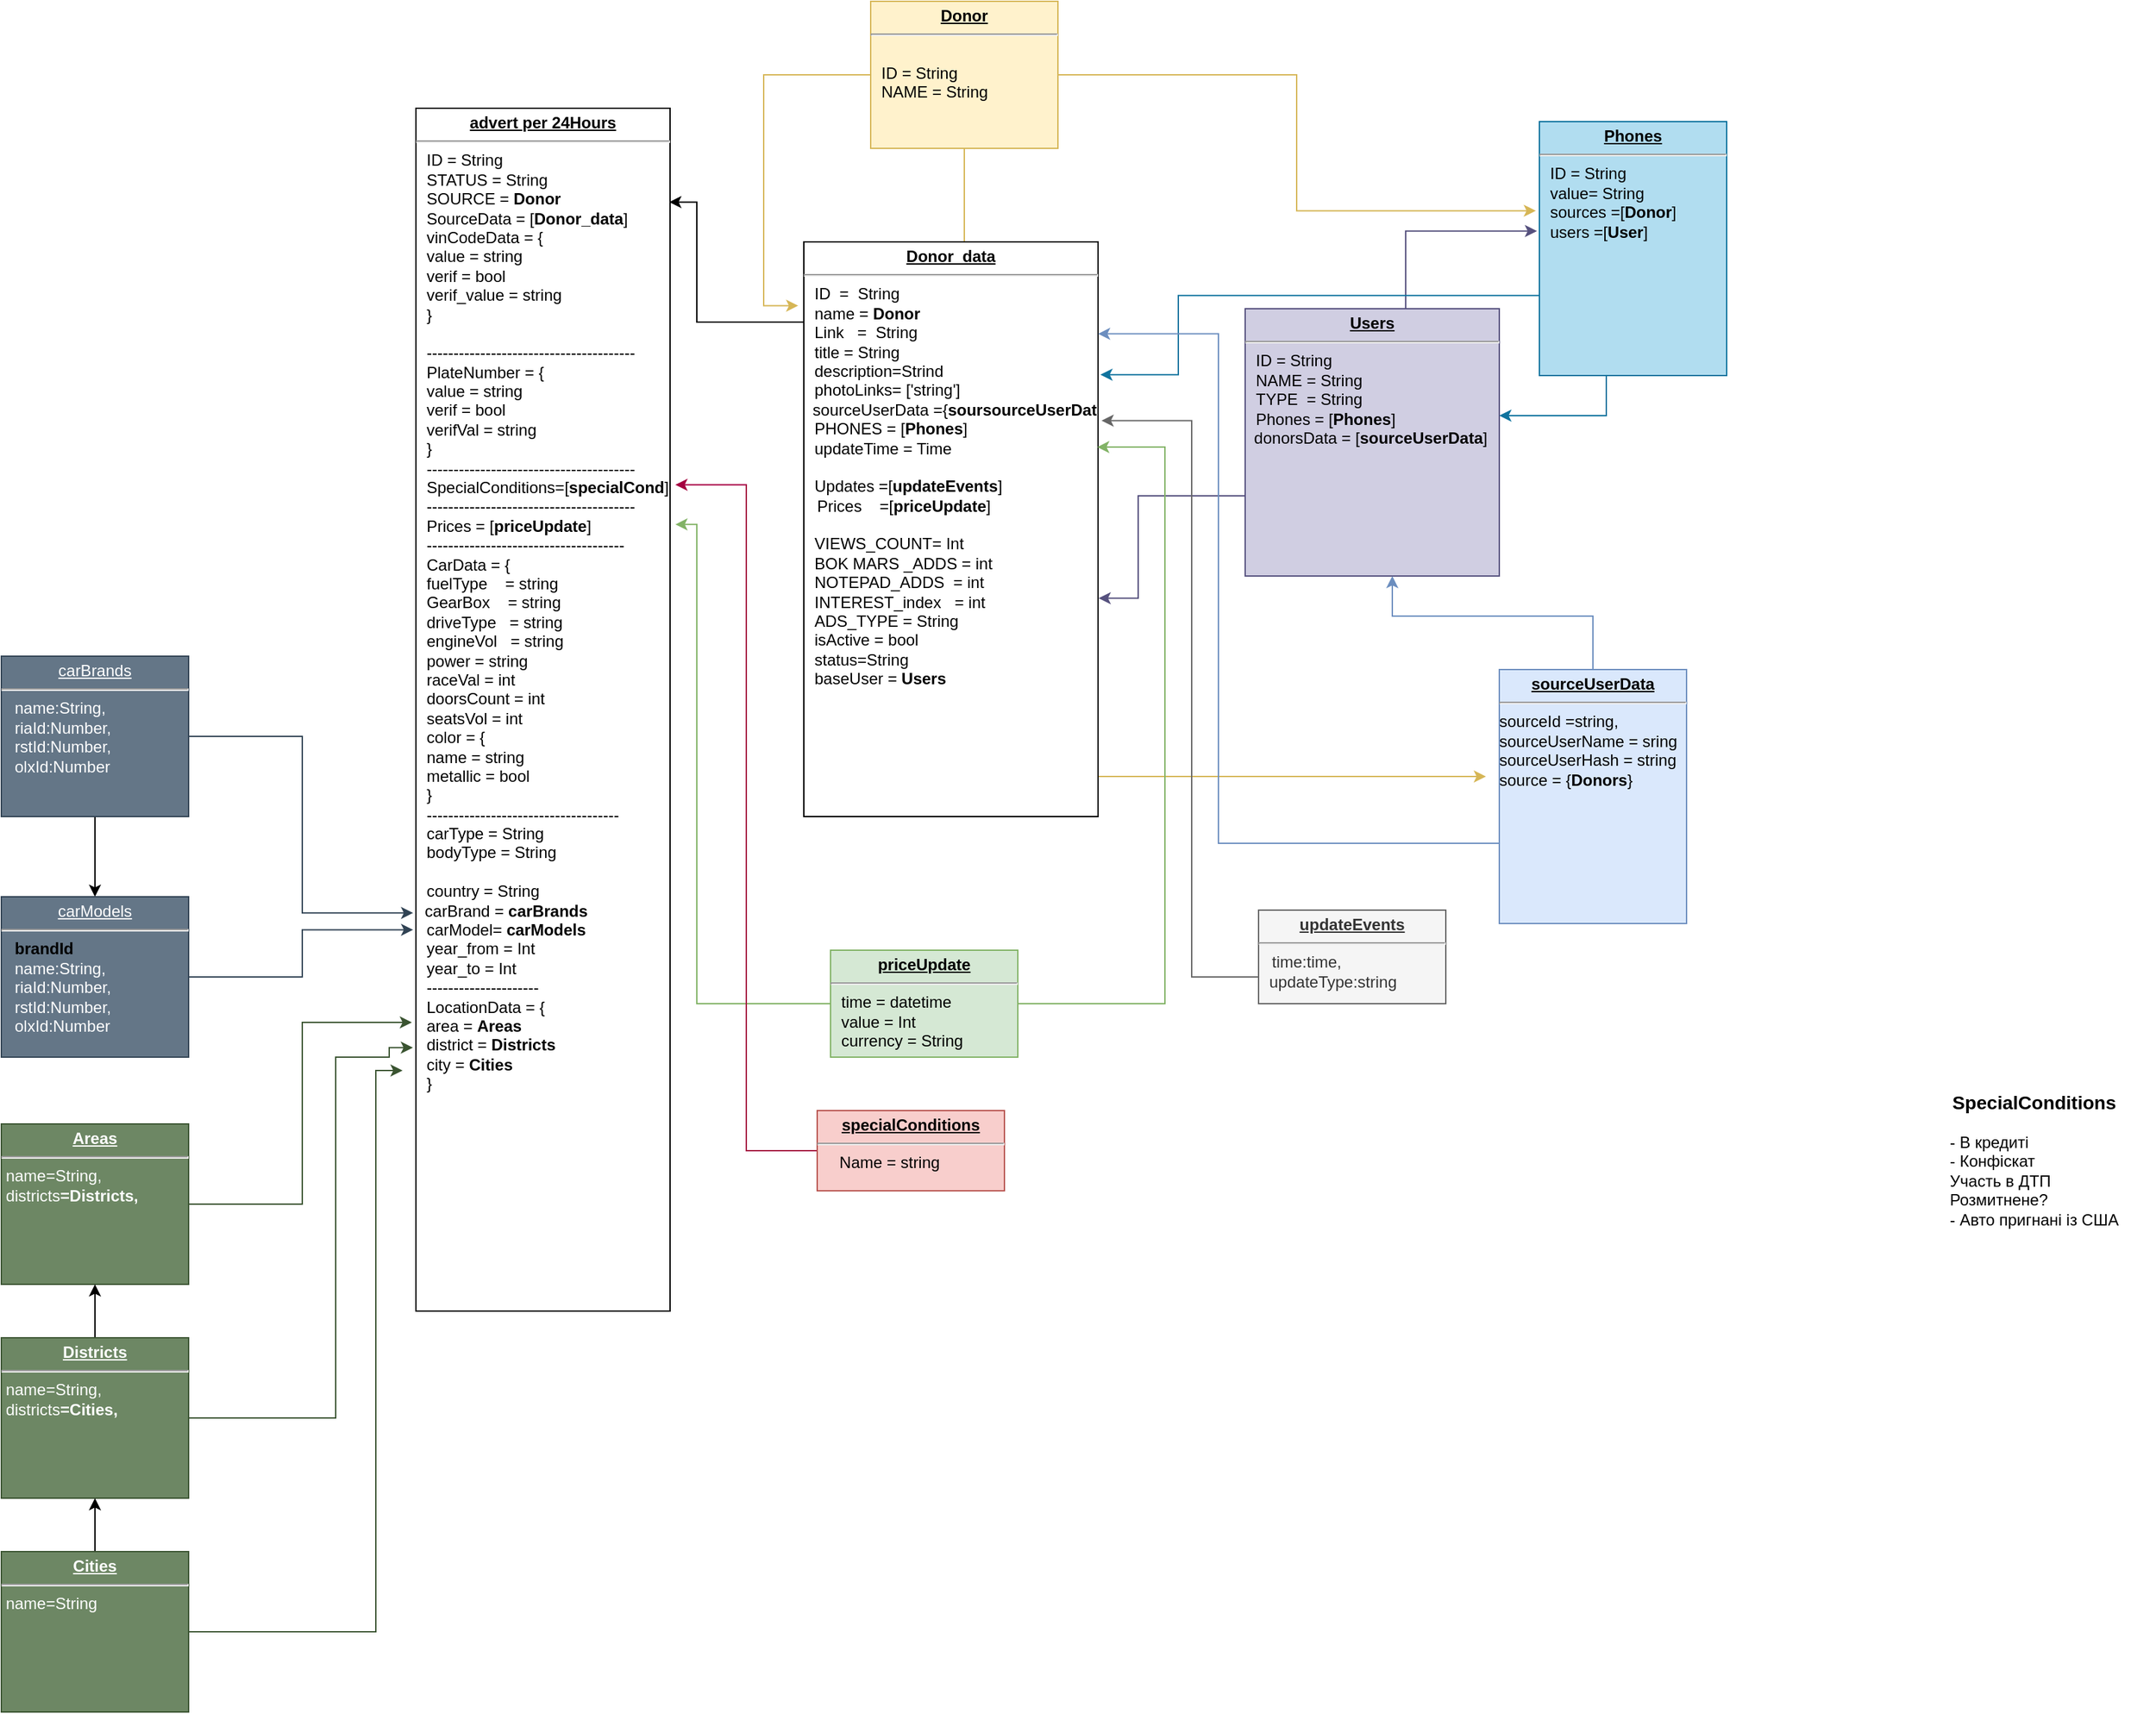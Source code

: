 <mxfile version="18.0.3" type="github">
  <diagram name="Page-1" id="a7904f86-f2b4-8e86-fa97-74104820619b">
    <mxGraphModel dx="2522" dy="1609" grid="1" gridSize="10" guides="1" tooltips="1" connect="1" arrows="1" fold="1" page="1" pageScale="1" pageWidth="1100" pageHeight="850" background="none" math="0" shadow="0">
      <root>
        <mxCell id="0" />
        <mxCell id="1" parent="0" />
        <mxCell id="24794b860abc3c2d-1" value="&lt;p style=&quot;margin: 0px ; margin-top: 4px ; text-align: center ; text-decoration: underline&quot;&gt;&lt;b&gt;advert per 24Hours&lt;/b&gt;&lt;br&gt;&lt;/p&gt;&lt;hr&gt;&lt;p style=&quot;margin: 0px ; margin-left: 8px&quot;&gt;ID = String&lt;/p&gt;&lt;p style=&quot;margin: 0px ; margin-left: 8px&quot;&gt;STATUS = String&lt;br&gt;SOURCE = &lt;b&gt;Donor&lt;/b&gt;&lt;br&gt;SourceData = [&lt;b&gt;Donor_data&lt;/b&gt;]&lt;br&gt;&lt;/p&gt;&lt;p style=&quot;margin: 0px ; margin-left: 8px&quot;&gt;vinCodeData = {&lt;/p&gt;&lt;p style=&quot;margin: 0px ; margin-left: 8px&quot;&gt;&lt;span&gt; &lt;span&gt; &lt;/span&gt;value = string&lt;br&gt;&lt;span&gt; &lt;/span&gt;&lt;span&gt; &lt;/span&gt;verif   = bool&lt;/span&gt;&lt;/p&gt;&lt;p style=&quot;margin: 0px ; margin-left: 8px&quot;&gt;&lt;span&gt;&lt;span&gt; &lt;/span&gt;verif_value = string&lt;br&gt;&lt;/span&gt;&lt;/p&gt;&lt;p style=&quot;margin: 0px ; margin-left: 8px&quot;&gt;&lt;span&gt;&lt;span&gt; &lt;/span&gt;&lt;span&gt; &lt;/span&gt;}&lt;/span&gt;&lt;/p&gt;&lt;p style=&quot;margin: 0px ; margin-left: 8px&quot;&gt;&lt;br&gt;&lt;/p&gt;&lt;p style=&quot;margin: 0px ; margin-left: 8px&quot;&gt;&lt;span&gt;---------------------------------------&lt;br&gt;&lt;/span&gt;&lt;/p&gt;&lt;p style=&quot;margin: 0px ; margin-left: 8px&quot;&gt;PlateNumber = {&lt;/p&gt;&lt;p style=&quot;margin: 0px ; margin-left: 8px&quot;&gt;&lt;span&gt; &lt;/span&gt;value = string&lt;br&gt;&lt;span&gt; &lt;/span&gt;verif = bool&lt;br&gt;&lt;span&gt; &lt;/span&gt;verifVal = string&lt;br&gt;&lt;/p&gt;&lt;p style=&quot;margin: 0px ; margin-left: 8px&quot;&gt;&lt;span&gt; &lt;/span&gt;}&lt;/p&gt;&lt;p style=&quot;margin: 0px ; margin-left: 8px&quot;&gt;---------------------------------------&lt;br&gt;&lt;/p&gt;&lt;p style=&quot;margin: 0px 0px 0px 8px&quot;&gt;SpecialСonditions=[&lt;b&gt;specialCond&lt;/b&gt;]&lt;/p&gt;&lt;p style=&quot;margin: 0px ; margin-left: 8px&quot;&gt;---------------------------------------&lt;br&gt;&lt;/p&gt;&lt;p style=&quot;margin: 0px ; margin-left: 8px&quot;&gt;Prices = [&lt;b&gt;priceUpdate&lt;/b&gt;]&lt;br&gt;&lt;/p&gt;&lt;p style=&quot;margin: 0px ; margin-left: 8px&quot;&gt;-------------------------------------&lt;/p&gt;&lt;p style=&quot;margin: 0px ; margin-left: 8px&quot;&gt;CarData = {&lt;/p&gt;&lt;p style=&quot;margin: 0px ; margin-left: 8px&quot;&gt;&lt;span&gt; &lt;/span&gt;fuelType&amp;nbsp;&amp;nbsp;&amp;nbsp; = string&lt;/p&gt;&lt;p style=&quot;margin: 0px ; margin-left: 8px&quot;&gt;GearBox&amp;nbsp;&amp;nbsp;&amp;nbsp; = string&lt;/p&gt;&lt;p style=&quot;margin: 0px ; margin-left: 8px&quot;&gt;driveType&amp;nbsp;&amp;nbsp; = string&lt;/p&gt;&lt;p style=&quot;margin: 0px ; margin-left: 8px&quot;&gt;engineVol&amp;nbsp;&amp;nbsp; = string&lt;/p&gt;&lt;p style=&quot;margin: 0px ; margin-left: 8px&quot;&gt;power = string&lt;br&gt;&lt;/p&gt;&lt;p style=&quot;margin: 0px ; margin-left: 8px&quot;&gt;raceVal = int&lt;/p&gt;&lt;p style=&quot;margin: 0px ; margin-left: 8px&quot;&gt;doorsCount = int&lt;/p&gt;&lt;p style=&quot;margin: 0px ; margin-left: 8px&quot;&gt;seatsVol = int&lt;/p&gt;&lt;p style=&quot;margin: 0px ; margin-left: 8px&quot;&gt;color = {&lt;/p&gt;&lt;p style=&quot;margin: 0px ; margin-left: 8px&quot;&gt;name = string&lt;/p&gt;&lt;p style=&quot;margin: 0px ; margin-left: 8px&quot;&gt;metallic = bool&lt;br&gt;&lt;/p&gt;&lt;p style=&quot;margin: 0px ; margin-left: 8px&quot;&gt;}&lt;/p&gt;&lt;p style=&quot;margin: 0px ; margin-left: 8px&quot;&gt;------------------------------------&lt;/p&gt;&lt;p style=&quot;margin: 0px ; margin-left: 8px&quot;&gt;&lt;span style=&quot;background-color: rgb(255 , 255 , 255)&quot;&gt;carType = String&lt;/span&gt;&lt;/p&gt;&lt;p style=&quot;margin: 0px ; margin-left: 8px&quot;&gt;bodyType = String&lt;/p&gt;&lt;p style=&quot;margin: 0px ; margin-left: 8px&quot;&gt;&lt;br&gt;&lt;/p&gt;&lt;p style=&quot;margin: 0px ; margin-left: 8px&quot;&gt;country = String&lt;/p&gt;&amp;nbsp; carBrand = &lt;b&gt;carBrands&lt;/b&gt;&lt;br&gt;&lt;p style=&quot;margin: 0px ; margin-left: 8px&quot;&gt;carModel= &lt;b&gt;carModels&lt;/b&gt;&lt;br&gt;&lt;/p&gt;&lt;p style=&quot;margin: 0px ; margin-left: 8px&quot;&gt;year_from = Int&lt;/p&gt;&lt;p style=&quot;margin: 0px ; margin-left: 8px&quot;&gt;year_to = Int&lt;/p&gt;&lt;p style=&quot;margin: 0px ; margin-left: 8px&quot;&gt;&lt;span&gt; &lt;/span&gt;---------------------&lt;/p&gt;&lt;p style=&quot;margin: 0px ; margin-left: 8px&quot;&gt;LocationData = {&lt;/p&gt;&lt;p style=&quot;margin: 0px ; margin-left: 8px&quot;&gt;area = &lt;b&gt;Areas&lt;/b&gt;&lt;br&gt;&lt;/p&gt;&lt;p style=&quot;margin: 0px ; margin-left: 8px&quot;&gt;district = &lt;b&gt;Districts&lt;/b&gt;&lt;br&gt;&lt;/p&gt;&lt;p style=&quot;margin: 0px ; margin-left: 8px&quot;&gt;city = &lt;b&gt;Cities&lt;/b&gt;&lt;br&gt;&lt;/p&gt;&lt;p style=&quot;margin: 0px ; margin-left: 8px&quot;&gt;}&lt;/p&gt;&lt;p style=&quot;margin: 0px ; margin-left: 8px&quot;&gt;&lt;br&gt;&lt;/p&gt;&lt;p style=&quot;margin: 0px ; margin-left: 8px&quot;&gt;&lt;br&gt;&lt;/p&gt;&lt;p style=&quot;margin: 0px ; margin-left: 8px&quot;&gt;&lt;br&gt;&lt;/p&gt;&lt;p style=&quot;margin: 0px ; margin-left: 8px&quot;&gt;&lt;br&gt;&lt;/p&gt;&lt;p style=&quot;margin: 0px ; margin-left: 8px&quot;&gt;&lt;br&gt;&lt;/p&gt;&lt;p style=&quot;margin: 0px ; margin-left: 8px&quot;&gt;&lt;br&gt;&lt;/p&gt;" style="verticalAlign=top;align=left;overflow=fill;fontSize=12;fontFamily=Helvetica;html=1;rounded=0;shadow=0;comic=0;labelBackgroundColor=none;strokeWidth=1" parent="1" vertex="1">
          <mxGeometry x="-260" y="-360" width="190" height="900" as="geometry" />
        </mxCell>
        <mxCell id="nhno9NxQIb300grrD1jO-25" value="" style="edgeStyle=elbowEdgeStyle;rounded=0;orthogonalLoop=1;jettySize=auto;html=1;fontSize=12;entryX=-0.013;entryY=0.431;entryDx=0;entryDy=0;entryPerimeter=0;fillColor=#d0cee2;strokeColor=#56517e;" parent="1" source="24794b860abc3c2d-17" target="_MbS539FBpBQaepYveTc-13" edge="1">
          <mxGeometry relative="1" as="geometry">
            <mxPoint x="455" y="-290" as="targetPoint" />
            <Array as="points">
              <mxPoint x="480" y="-220" />
            </Array>
          </mxGeometry>
        </mxCell>
        <mxCell id="nhno9NxQIb300grrD1jO-29" value="" style="edgeStyle=elbowEdgeStyle;rounded=0;orthogonalLoop=1;jettySize=auto;html=1;fontSize=12;entryX=1.002;entryY=0.62;entryDx=0;entryDy=0;entryPerimeter=0;fillColor=#d0cee2;strokeColor=#56517e;" parent="1" source="24794b860abc3c2d-17" target="iJOecmcDZauGZsiT4Fyy-1" edge="1">
          <mxGeometry relative="1" as="geometry">
            <Array as="points">
              <mxPoint x="280" y="-70" />
              <mxPoint x="260" y="10" />
              <mxPoint x="270" y="10" />
            </Array>
          </mxGeometry>
        </mxCell>
        <mxCell id="24794b860abc3c2d-17" value="&lt;p style=&quot;margin: 0px ; margin-top: 4px ; text-align: center ; text-decoration: underline&quot;&gt;&lt;b&gt;Users&lt;/b&gt;&lt;br&gt;&lt;/p&gt;&lt;hr&gt;&lt;p style=&quot;margin: 0px ; margin-left: 8px&quot;&gt;ID = String&lt;/p&gt;&lt;p style=&quot;margin: 0px ; margin-left: 8px&quot;&gt;NAME = String&lt;/p&gt;&lt;p style=&quot;margin: 0px ; margin-left: 8px&quot;&gt;TYPE&amp;nbsp; = String&lt;/p&gt;&lt;p style=&quot;margin: 0px ; margin-left: 8px&quot;&gt;Phones = [&lt;b&gt;Phones&lt;/b&gt;]&lt;br&gt;&lt;/p&gt;&amp;nbsp; donorsData = [&lt;b&gt;sourceUserData&lt;/b&gt;]&lt;br&gt;&lt;p style=&quot;margin: 0px ; margin-left: 8px&quot;&gt;&lt;br&gt;&lt;/p&gt;" style="verticalAlign=top;align=left;overflow=fill;fontSize=12;fontFamily=Helvetica;html=1;rounded=0;shadow=0;comic=0;labelBackgroundColor=none;strokeWidth=1;fillColor=#d0cee2;strokeColor=#56517e;" parent="1" vertex="1">
          <mxGeometry x="360" y="-210" width="190" height="200" as="geometry" />
        </mxCell>
        <mxCell id="nhno9NxQIb300grrD1jO-19" value="" style="edgeStyle=elbowEdgeStyle;rounded=0;orthogonalLoop=1;jettySize=auto;html=1;fontSize=12;entryX=-0.019;entryY=0.111;entryDx=0;entryDy=0;entryPerimeter=0;fillColor=#fff2cc;strokeColor=#d6b656;" parent="1" source="24794b860abc3c2d-18" target="iJOecmcDZauGZsiT4Fyy-1" edge="1">
          <mxGeometry relative="1" as="geometry">
            <mxPoint x="20" y="-200" as="targetPoint" />
            <Array as="points">
              <mxPoint y="-290" />
            </Array>
          </mxGeometry>
        </mxCell>
        <mxCell id="nhno9NxQIb300grrD1jO-23" value="" style="edgeStyle=elbowEdgeStyle;rounded=0;orthogonalLoop=1;jettySize=auto;html=1;fontSize=12;entryX=-0.019;entryY=0.351;entryDx=0;entryDy=0;entryPerimeter=0;fillColor=#fff2cc;strokeColor=#d6b656;" parent="1" source="24794b860abc3c2d-18" target="_MbS539FBpBQaepYveTc-13" edge="1">
          <mxGeometry relative="1" as="geometry">
            <mxPoint x="300" y="-385" as="targetPoint" />
          </mxGeometry>
        </mxCell>
        <mxCell id="nhno9NxQIb300grrD1jO-26" value="" style="edgeStyle=elbowEdgeStyle;rounded=0;orthogonalLoop=1;jettySize=auto;html=1;fontSize=12;elbow=vertical;fillColor=#fff2cc;strokeColor=#d6b656;" parent="1" source="24794b860abc3c2d-18" edge="1">
          <mxGeometry relative="1" as="geometry">
            <mxPoint x="540" y="140" as="targetPoint" />
            <Array as="points">
              <mxPoint x="540" y="140" />
            </Array>
          </mxGeometry>
        </mxCell>
        <mxCell id="24794b860abc3c2d-18" value="&lt;p style=&quot;margin: 0px ; margin-top: 4px ; text-align: center ; text-decoration: underline&quot;&gt;&lt;b&gt;Donor&lt;/b&gt;&lt;br&gt;&lt;/p&gt;&lt;hr&gt;&lt;p style=&quot;margin: 0px ; margin-left: 8px&quot;&gt;&lt;br&gt;ID = String&lt;/p&gt;&lt;p style=&quot;margin: 0px ; margin-left: 8px&quot;&gt;NAME = String&lt;br&gt;&lt;/p&gt;" style="verticalAlign=top;align=left;overflow=fill;fontSize=12;fontFamily=Helvetica;html=1;rounded=0;shadow=0;comic=0;labelBackgroundColor=none;strokeWidth=1;fillColor=#fff2cc;strokeColor=#d6b656;" parent="1" vertex="1">
          <mxGeometry x="80" y="-440" width="140" height="110" as="geometry" />
        </mxCell>
        <mxCell id="nhno9NxQIb300grrD1jO-13" value="" style="edgeStyle=elbowEdgeStyle;rounded=0;orthogonalLoop=1;jettySize=auto;html=1;entryX=0.997;entryY=0.078;entryDx=0;entryDy=0;entryPerimeter=0;" parent="1" source="iJOecmcDZauGZsiT4Fyy-1" target="24794b860abc3c2d-1" edge="1">
          <mxGeometry relative="1" as="geometry">
            <mxPoint x="-70" y="-190" as="targetPoint" />
            <Array as="points">
              <mxPoint x="-50" y="-200" />
              <mxPoint x="10" y="-140" />
              <mxPoint x="-40" y="-200" />
              <mxPoint x="-250" y="50" />
            </Array>
          </mxGeometry>
        </mxCell>
        <mxCell id="iJOecmcDZauGZsiT4Fyy-1" value="&lt;p style=&quot;margin: 0px ; margin-top: 4px ; text-align: center ; text-decoration: underline&quot;&gt;&lt;b&gt;Donor_data&lt;/b&gt;&lt;/p&gt;&lt;hr&gt;&lt;p style=&quot;margin: 0px ; margin-left: 8px&quot;&gt;ID&amp;nbsp; =&amp;nbsp; String&lt;/p&gt;&lt;p style=&quot;margin: 0px ; margin-left: 8px&quot;&gt;name = &lt;b&gt;Donor&lt;/b&gt;&lt;/p&gt;&lt;p style=&quot;margin: 0px ; margin-left: 8px&quot;&gt;Link &amp;nbsp; =&amp;nbsp; String&lt;/p&gt;&lt;p style=&quot;margin: 0px ; margin-left: 8px&quot;&gt;title = String&lt;/p&gt;&lt;p style=&quot;margin: 0px ; margin-left: 8px&quot;&gt;description=Strind&lt;/p&gt;&lt;p style=&quot;margin: 0px ; margin-left: 8px&quot;&gt;photoLinks= [&#39;string&#39;]&lt;br&gt;&lt;/p&gt;&amp;nbsp; sourceUserData ={&lt;b&gt;sour&lt;/b&gt;&lt;b&gt;&lt;b&gt;sourceUserData&lt;/b&gt;ceData&lt;/b&gt;}&lt;br&gt;&lt;p style=&quot;margin: 0px ; margin-left: 8px&quot;&gt;PHONES = [&lt;b&gt;Phones&lt;/b&gt;]&lt;br&gt;&lt;/p&gt;&lt;p style=&quot;margin: 0px ; margin-left: 8px&quot;&gt;updateTime = Time&lt;/p&gt;&lt;p style=&quot;margin: 0px ; margin-left: 8px&quot;&gt;&lt;br&gt;&lt;/p&gt;&lt;p style=&quot;margin: 0px ; margin-left: 8px&quot;&gt;Updates =[&lt;b&gt;updateEvents&lt;/b&gt;]&lt;br&gt;&lt;/p&gt;&amp;nbsp;&amp;nbsp; Prices&amp;nbsp;&amp;nbsp;&amp;nbsp; =[&lt;b&gt;priceUpdate&lt;/b&gt;]&lt;p style=&quot;margin: 0px ; margin-left: 8px&quot;&gt;&lt;br&gt;&lt;/p&gt;&lt;p style=&quot;margin: 0px ; margin-left: 8px&quot;&gt;VIEWS_COUNT= Int&lt;/p&gt;&lt;p style=&quot;margin: 0px ; margin-left: 8px&quot;&gt;BOK MARS _ADDS = int&lt;/p&gt;&lt;p style=&quot;margin: 0px ; margin-left: 8px&quot;&gt;NOTEPAD_ADDS&amp;nbsp; = int&lt;/p&gt;&lt;p style=&quot;margin: 0px ; margin-left: 8px&quot;&gt;INTEREST_index&amp;nbsp;&amp;nbsp; = int&lt;br&gt;ADS_TYPE = String&lt;/p&gt;&lt;p style=&quot;margin: 0px ; margin-left: 8px&quot;&gt;isActive = bool&lt;/p&gt;&lt;p style=&quot;margin: 0px ; margin-left: 8px&quot;&gt;status=String&lt;/p&gt;&lt;p style=&quot;margin: 0px ; margin-left: 8px&quot;&gt;baseUser = &lt;b&gt;Users&lt;/b&gt;&lt;br&gt;&lt;/p&gt;&lt;p style=&quot;margin: 0px ; margin-left: 8px&quot;&gt;&lt;br&gt;&lt;/p&gt;" style="verticalAlign=top;align=left;overflow=fill;fontSize=12;fontFamily=Helvetica;html=1;rounded=0;shadow=0;comic=0;labelBackgroundColor=none;strokeWidth=1" parent="1" vertex="1">
          <mxGeometry x="30" y="-260" width="220" height="430" as="geometry" />
        </mxCell>
        <mxCell id="_MbS539FBpBQaepYveTc-11" value="&lt;h3&gt;SpecialСonditions&lt;/h3&gt;&lt;div align=&quot;left&quot;&gt;- В кредиті&lt;br&gt;- Конфіскат&lt;br&gt;Участь в ДТП&lt;br&gt;Розмитнене?&lt;br&gt;- Авто пригнані із США&lt;br&gt;&lt;/div&gt;" style="text;html=1;strokeColor=none;fillColor=none;align=center;verticalAlign=middle;whiteSpace=wrap;rounded=0;" parent="1" vertex="1">
          <mxGeometry x="860" y="336.5" width="180" height="167" as="geometry" />
        </mxCell>
        <mxCell id="nhno9NxQIb300grrD1jO-24" value="" style="edgeStyle=elbowEdgeStyle;rounded=0;orthogonalLoop=1;jettySize=auto;html=1;fontSize=12;entryX=1;entryY=0.4;entryDx=0;entryDy=0;entryPerimeter=0;fillColor=#b1ddf0;strokeColor=#10739e;" parent="1" source="_MbS539FBpBQaepYveTc-13" target="24794b860abc3c2d-17" edge="1">
          <mxGeometry relative="1" as="geometry">
            <mxPoint x="650" y="-80" as="targetPoint" />
            <Array as="points">
              <mxPoint x="630" y="-90" />
            </Array>
          </mxGeometry>
        </mxCell>
        <mxCell id="nhno9NxQIb300grrD1jO-28" value="" style="edgeStyle=elbowEdgeStyle;rounded=0;orthogonalLoop=1;jettySize=auto;html=1;fontSize=12;entryX=1.008;entryY=0.231;entryDx=0;entryDy=0;entryPerimeter=0;exitX=0.013;exitY=0.685;exitDx=0;exitDy=0;exitPerimeter=0;fillColor=#b1ddf0;strokeColor=#10739e;" parent="1" source="_MbS539FBpBQaepYveTc-13" target="iJOecmcDZauGZsiT4Fyy-1" edge="1">
          <mxGeometry relative="1" as="geometry">
            <mxPoint x="270" y="-160" as="targetPoint" />
            <Array as="points">
              <mxPoint x="310" y="-210" />
              <mxPoint x="260" y="-160" />
            </Array>
          </mxGeometry>
        </mxCell>
        <mxCell id="_MbS539FBpBQaepYveTc-13" value="&lt;p style=&quot;margin: 0px ; margin-top: 4px ; text-align: center ; text-decoration: underline&quot;&gt;&lt;b&gt;Phones&lt;/b&gt;&lt;br&gt;&lt;/p&gt;&lt;hr&gt;&lt;p style=&quot;margin: 0px ; margin-left: 8px&quot;&gt;ID = String&lt;/p&gt;&lt;p style=&quot;margin: 0px ; margin-left: 8px&quot;&gt;value= String&lt;/p&gt;&lt;p style=&quot;margin: 0px ; margin-left: 8px&quot;&gt;sources =[&lt;b&gt;Donor&lt;/b&gt;]&lt;/p&gt;&lt;p style=&quot;margin: 0px ; margin-left: 8px&quot;&gt;users =[&lt;b&gt;User&lt;/b&gt;] &lt;br&gt;&lt;/p&gt;&lt;br&gt;&lt;p style=&quot;margin: 0px ; margin-left: 8px&quot;&gt;&lt;br&gt;&lt;/p&gt;&lt;br&gt;&lt;p style=&quot;margin: 0px ; margin-left: 8px&quot;&gt;&lt;br&gt;&lt;/p&gt;" style="verticalAlign=top;align=left;overflow=fill;fontSize=12;fontFamily=Helvetica;html=1;rounded=0;shadow=0;comic=0;labelBackgroundColor=none;strokeWidth=1;fillColor=#b1ddf0;strokeColor=#10739e;" parent="1" vertex="1">
          <mxGeometry x="580" y="-350" width="140" height="190" as="geometry" />
        </mxCell>
        <mxCell id="nhno9NxQIb300grrD1jO-2" value="" style="edgeStyle=orthogonalEdgeStyle;rounded=0;orthogonalLoop=1;jettySize=auto;html=1;fillColor=#dae8fc;strokeColor=#6c8ebf;" parent="1" source="nhno9NxQIb300grrD1jO-1" target="24794b860abc3c2d-17" edge="1">
          <mxGeometry relative="1" as="geometry">
            <Array as="points">
              <mxPoint x="620" y="20" />
              <mxPoint x="470" y="20" />
            </Array>
          </mxGeometry>
        </mxCell>
        <mxCell id="nhno9NxQIb300grrD1jO-11" value="" style="edgeStyle=elbowEdgeStyle;rounded=0;orthogonalLoop=1;jettySize=auto;html=1;entryX=1;entryY=0.16;entryDx=0;entryDy=0;entryPerimeter=0;fillColor=#dae8fc;strokeColor=#6c8ebf;" parent="1" source="nhno9NxQIb300grrD1jO-1" target="iJOecmcDZauGZsiT4Fyy-1" edge="1">
          <mxGeometry relative="1" as="geometry">
            <mxPoint x="470" y="155" as="targetPoint" />
            <Array as="points">
              <mxPoint x="340" y="190" />
              <mxPoint x="310" y="60" />
              <mxPoint x="260" y="-190" />
              <mxPoint x="270" y="-190" />
              <mxPoint x="340" y="120" />
            </Array>
          </mxGeometry>
        </mxCell>
        <mxCell id="nhno9NxQIb300grrD1jO-1" value="&lt;p style=&quot;margin: 0px ; margin-top: 4px ; text-align: center ; text-decoration: underline&quot;&gt;&lt;b&gt;sourceUserData&lt;/b&gt;&lt;br&gt;&lt;/p&gt;&lt;hr&gt;&lt;div&gt;sourceId =string,&lt;/div&gt;&lt;div&gt;sourceUserName = sring&lt;/div&gt;&lt;div&gt;sourceUserHash = string&lt;/div&gt;&lt;div&gt;source = {&lt;b&gt;Donors&lt;/b&gt;}&lt;br&gt;&lt;/div&gt;&lt;br&gt;&lt;p style=&quot;margin: 0px ; margin-left: 8px&quot;&gt;&lt;br&gt;&lt;/p&gt;" style="verticalAlign=top;align=left;overflow=fill;fontSize=12;fontFamily=Helvetica;html=1;rounded=0;shadow=0;comic=0;labelBackgroundColor=none;strokeWidth=1;fillColor=#dae8fc;strokeColor=#6c8ebf;" parent="1" vertex="1">
          <mxGeometry x="550" y="60" width="140" height="190" as="geometry" />
        </mxCell>
        <mxCell id="nhno9NxQIb300grrD1jO-6" value="" style="edgeStyle=elbowEdgeStyle;rounded=0;orthogonalLoop=1;jettySize=auto;html=1;entryX=0.997;entryY=0.357;entryDx=0;entryDy=0;entryPerimeter=0;fillColor=#d5e8d4;strokeColor=#82b366;" parent="1" source="nhno9NxQIb300grrD1jO-4" target="iJOecmcDZauGZsiT4Fyy-1" edge="1">
          <mxGeometry relative="1" as="geometry">
            <mxPoint x="610" y="550" as="targetPoint" />
            <Array as="points">
              <mxPoint x="300" y="310" />
              <mxPoint x="320" />
            </Array>
          </mxGeometry>
        </mxCell>
        <mxCell id="nhno9NxQIb300grrD1jO-20" value="" style="edgeStyle=elbowEdgeStyle;rounded=0;orthogonalLoop=1;jettySize=auto;html=1;fontSize=12;entryX=1.021;entryY=0.346;entryDx=0;entryDy=0;entryPerimeter=0;fillColor=#d5e8d4;strokeColor=#82b366;" parent="1" source="nhno9NxQIb300grrD1jO-4" target="24794b860abc3c2d-1" edge="1">
          <mxGeometry relative="1" as="geometry">
            <mxPoint x="-60" y="-80" as="targetPoint" />
            <Array as="points">
              <mxPoint x="-50" y="-40" />
              <mxPoint x="-30" y="-70" />
            </Array>
          </mxGeometry>
        </mxCell>
        <mxCell id="nhno9NxQIb300grrD1jO-4" value="&lt;p style=&quot;margin: 0px ; margin-top: 4px ; text-align: center ; text-decoration: underline&quot;&gt;&lt;b&gt;priceUpdate&lt;/b&gt;&lt;br&gt;&lt;/p&gt;&lt;hr&gt;&lt;div&gt;&lt;p style=&quot;margin: 0px ; margin-left: 8px&quot;&gt;time = datetime&lt;/p&gt;&lt;p style=&quot;margin: 0px ; margin-left: 8px&quot;&gt;value = Int&lt;/p&gt;&lt;p style=&quot;margin: 0px ; margin-left: 8px&quot;&gt;currency = String&lt;br&gt;&lt;/p&gt;&lt;br&gt;&lt;/div&gt;&lt;br&gt;&lt;p style=&quot;margin: 0px ; margin-left: 8px&quot;&gt;&lt;br&gt;&lt;/p&gt;" style="verticalAlign=top;align=left;overflow=fill;fontSize=12;fontFamily=Helvetica;html=1;rounded=0;shadow=0;comic=0;labelBackgroundColor=none;strokeWidth=1;fillColor=#d5e8d4;strokeColor=#82b366;" parent="1" vertex="1">
          <mxGeometry x="50" y="270" width="140" height="80" as="geometry" />
        </mxCell>
        <mxCell id="nhno9NxQIb300grrD1jO-10" value="" style="edgeStyle=elbowEdgeStyle;rounded=0;orthogonalLoop=1;jettySize=auto;html=1;entryX=1.012;entryY=0.311;entryDx=0;entryDy=0;entryPerimeter=0;fillColor=#f5f5f5;strokeColor=#666666;" parent="1" source="nhno9NxQIb300grrD1jO-7" target="iJOecmcDZauGZsiT4Fyy-1" edge="1">
          <mxGeometry relative="1" as="geometry">
            <mxPoint x="620" y="540" as="targetPoint" />
            <Array as="points">
              <mxPoint x="320" y="290" />
              <mxPoint x="330" y="50" />
            </Array>
          </mxGeometry>
        </mxCell>
        <mxCell id="nhno9NxQIb300grrD1jO-7" value="&lt;p style=&quot;margin: 0px ; margin-top: 4px ; text-align: center ; text-decoration: underline&quot;&gt;&lt;b&gt;updateEvents&lt;/b&gt;&lt;br&gt;&lt;/p&gt;&lt;hr&gt;&lt;div&gt;&amp;nbsp;&amp;nbsp; time:time,&lt;p style=&quot;margin: 0px ; margin-left: 8px&quot;&gt;&lt;span&gt; &lt;/span&gt;&lt;span&gt; &lt;/span&gt;&lt;span&gt; &lt;/span&gt;updateType:string&lt;/p&gt;&lt;/div&gt;&lt;br&gt;&lt;p style=&quot;margin: 0px ; margin-left: 8px&quot;&gt;&lt;br&gt;&lt;/p&gt;" style="verticalAlign=top;align=left;overflow=fill;fontSize=12;fontFamily=Helvetica;html=1;rounded=0;shadow=0;comic=0;labelBackgroundColor=none;strokeWidth=1;fillColor=#f5f5f5;fontColor=#333333;strokeColor=#666666;" parent="1" vertex="1">
          <mxGeometry x="370" y="240" width="140" height="70" as="geometry" />
        </mxCell>
        <mxCell id="nhno9NxQIb300grrD1jO-22" value="" style="edgeStyle=elbowEdgeStyle;rounded=0;orthogonalLoop=1;jettySize=auto;html=1;fontSize=12;entryX=1.021;entryY=0.313;entryDx=0;entryDy=0;entryPerimeter=0;fillColor=#d80073;strokeColor=#A50040;" parent="1" source="nhno9NxQIb300grrD1jO-17" target="24794b860abc3c2d-1" edge="1">
          <mxGeometry relative="1" as="geometry">
            <mxPoint x="-30" y="410" as="targetPoint" />
          </mxGeometry>
        </mxCell>
        <mxCell id="nhno9NxQIb300grrD1jO-17" value="&lt;p style=&quot;margin: 0px ; margin-top: 4px ; text-align: center ; text-decoration: underline&quot;&gt;&lt;b&gt;specialConditions&lt;/b&gt;&lt;br&gt;&lt;/p&gt;&lt;hr&gt;&amp;nbsp;&amp;nbsp;&amp;nbsp;&amp;nbsp; Name = string" style="verticalAlign=top;align=left;overflow=fill;fontSize=12;fontFamily=Helvetica;html=1;rounded=0;shadow=0;comic=0;labelBackgroundColor=none;strokeWidth=1;fillColor=#f8cecc;strokeColor=#b85450;" parent="1" vertex="1">
          <mxGeometry x="40" y="390" width="140" height="60" as="geometry" />
        </mxCell>
        <mxCell id="3VNYHUwf1vP-Uy8ywmdI-2" value="" style="edgeStyle=orthogonalEdgeStyle;rounded=0;orthogonalLoop=1;jettySize=auto;html=1;entryX=-0.011;entryY=0.669;entryDx=0;entryDy=0;entryPerimeter=0;fillColor=#647687;strokeColor=#314354;" parent="1" source="3VNYHUwf1vP-Uy8ywmdI-1" target="24794b860abc3c2d-1" edge="1">
          <mxGeometry relative="1" as="geometry">
            <mxPoint x="-350" y="200" as="targetPoint" />
          </mxGeometry>
        </mxCell>
        <mxCell id="3VNYHUwf1vP-Uy8ywmdI-4" value="" style="edgeStyle=orthogonalEdgeStyle;rounded=0;orthogonalLoop=1;jettySize=auto;html=1;fontColor=#000000;" parent="1" source="3VNYHUwf1vP-Uy8ywmdI-1" target="3VNYHUwf1vP-Uy8ywmdI-3" edge="1">
          <mxGeometry relative="1" as="geometry" />
        </mxCell>
        <mxCell id="3VNYHUwf1vP-Uy8ywmdI-1" value="&lt;p style=&quot;margin: 0px ; margin-top: 4px ; text-align: center ; text-decoration: underline&quot;&gt;carBrands&lt;br&gt;&lt;/p&gt;&lt;hr&gt;&lt;div&gt;&amp;nbsp;&amp;nbsp; name:String,&lt;/div&gt;&lt;div&gt;&amp;nbsp;&amp;nbsp; riaId:Number,&lt;/div&gt;&lt;div&gt;&amp;nbsp;&amp;nbsp; rstId:Number,&lt;/div&gt;&lt;div&gt;&amp;nbsp;&amp;nbsp; olxId:Number&lt;br&gt;&lt;/div&gt;&lt;div&gt;&lt;br&gt;&lt;/div&gt;&lt;br&gt;&lt;p style=&quot;margin: 0px ; margin-left: 8px&quot;&gt;&lt;br&gt;&lt;/p&gt;" style="verticalAlign=top;align=left;overflow=fill;fontSize=12;fontFamily=Helvetica;html=1;rounded=0;shadow=0;comic=0;labelBackgroundColor=none;strokeWidth=1;fillColor=#647687;fontColor=#ffffff;strokeColor=#314354;" parent="1" vertex="1">
          <mxGeometry x="-570" y="50" width="140" height="120" as="geometry" />
        </mxCell>
        <mxCell id="3VNYHUwf1vP-Uy8ywmdI-5" value="" style="edgeStyle=orthogonalEdgeStyle;rounded=0;orthogonalLoop=1;jettySize=auto;html=1;fontColor=#000000;entryX=-0.011;entryY=0.683;entryDx=0;entryDy=0;entryPerimeter=0;fillColor=#647687;strokeColor=#314354;" parent="1" source="3VNYHUwf1vP-Uy8ywmdI-3" target="24794b860abc3c2d-1" edge="1">
          <mxGeometry relative="1" as="geometry">
            <mxPoint x="-350" y="340" as="targetPoint" />
          </mxGeometry>
        </mxCell>
        <mxCell id="3VNYHUwf1vP-Uy8ywmdI-3" value="&lt;p style=&quot;margin: 0px ; margin-top: 4px ; text-align: center ; text-decoration: underline&quot;&gt;carModels&lt;br&gt;&lt;/p&gt;&lt;hr&gt;&lt;div&gt;&amp;nbsp;&amp;nbsp; &lt;font color=&quot;#000000&quot;&gt;&lt;b&gt;brandId&lt;/b&gt;&lt;/font&gt;&lt;br&gt;&lt;/div&gt;&lt;div&gt;&amp;nbsp;&amp;nbsp; name:String,&lt;/div&gt;&lt;div&gt;&amp;nbsp;&amp;nbsp; riaId:Number,&lt;/div&gt;&lt;div&gt;&amp;nbsp;&amp;nbsp; rstId:Number,&lt;/div&gt;&lt;div&gt;&amp;nbsp;&amp;nbsp; olxId:Number&lt;br&gt;&lt;/div&gt;&lt;div&gt;&lt;br&gt;&lt;/div&gt;&lt;br&gt;&lt;p style=&quot;margin: 0px ; margin-left: 8px&quot;&gt;&lt;br&gt;&lt;/p&gt;" style="verticalAlign=top;align=left;overflow=fill;fontSize=12;fontFamily=Helvetica;html=1;rounded=0;shadow=0;comic=0;labelBackgroundColor=none;strokeWidth=1;fillColor=#647687;fontColor=#ffffff;strokeColor=#314354;" parent="1" vertex="1">
          <mxGeometry x="-570" y="230" width="140" height="120" as="geometry" />
        </mxCell>
        <mxCell id="3VNYHUwf1vP-Uy8ywmdI-13" value="" style="edgeStyle=orthogonalEdgeStyle;rounded=0;orthogonalLoop=1;jettySize=auto;html=1;fontColor=#000000;entryX=-0.016;entryY=0.76;entryDx=0;entryDy=0;entryPerimeter=0;fillColor=#6d8764;strokeColor=#3A5431;" parent="1" source="3VNYHUwf1vP-Uy8ywmdI-6" target="24794b860abc3c2d-1" edge="1">
          <mxGeometry relative="1" as="geometry">
            <mxPoint x="-350" y="460" as="targetPoint" />
          </mxGeometry>
        </mxCell>
        <mxCell id="3VNYHUwf1vP-Uy8ywmdI-6" value="&lt;p style=&quot;margin: 0px ; margin-top: 4px ; text-align: center ; text-decoration: underline&quot;&gt;&lt;b&gt;Areas&lt;/b&gt;&lt;br&gt;&lt;/p&gt;&lt;hr&gt;&lt;div&gt;&amp;nbsp;name=String,&lt;/div&gt;&lt;div&gt;&amp;nbsp;districts&lt;b&gt;=Districts,&lt;/b&gt;&lt;/div&gt;&lt;div&gt;&lt;b&gt;&amp;nbsp;&lt;/b&gt;&lt;br&gt;&lt;/div&gt;&lt;div&gt;&lt;br&gt;&lt;/div&gt;&lt;br&gt;&lt;p style=&quot;margin: 0px ; margin-left: 8px&quot;&gt;&lt;br&gt;&lt;/p&gt;" style="verticalAlign=top;align=left;overflow=fill;fontSize=12;fontFamily=Helvetica;html=1;rounded=0;shadow=0;comic=0;labelBackgroundColor=none;strokeWidth=1;fillColor=#6d8764;fontColor=#ffffff;strokeColor=#3A5431;" parent="1" vertex="1">
          <mxGeometry x="-570" y="400" width="140" height="120" as="geometry" />
        </mxCell>
        <mxCell id="3VNYHUwf1vP-Uy8ywmdI-12" value="" style="edgeStyle=orthogonalEdgeStyle;rounded=0;orthogonalLoop=1;jettySize=auto;html=1;fontColor=#000000;" parent="1" source="3VNYHUwf1vP-Uy8ywmdI-8" target="3VNYHUwf1vP-Uy8ywmdI-6" edge="1">
          <mxGeometry relative="1" as="geometry" />
        </mxCell>
        <mxCell id="3VNYHUwf1vP-Uy8ywmdI-14" value="" style="edgeStyle=orthogonalEdgeStyle;rounded=0;orthogonalLoop=1;jettySize=auto;html=1;fontColor=#000000;entryX=-0.012;entryY=0.781;entryDx=0;entryDy=0;entryPerimeter=0;fillColor=#6d8764;strokeColor=#3A5431;" parent="1" source="3VNYHUwf1vP-Uy8ywmdI-8" target="24794b860abc3c2d-1" edge="1">
          <mxGeometry relative="1" as="geometry">
            <mxPoint x="-280" y="530" as="targetPoint" />
            <Array as="points">
              <mxPoint x="-320" y="620" />
              <mxPoint x="-320" y="350" />
              <mxPoint x="-280" y="350" />
              <mxPoint x="-280" y="343" />
            </Array>
          </mxGeometry>
        </mxCell>
        <mxCell id="3VNYHUwf1vP-Uy8ywmdI-8" value="&lt;p style=&quot;margin: 0px ; margin-top: 4px ; text-align: center ; text-decoration: underline&quot;&gt;&lt;b&gt;Districts&lt;/b&gt;&lt;br&gt;&lt;/p&gt;&lt;hr&gt;&lt;div&gt;&amp;nbsp;name=String,&lt;/div&gt;&lt;div&gt;&amp;nbsp;districts&lt;b&gt;=Cities,&lt;/b&gt;&lt;/div&gt;&lt;div&gt;&lt;b&gt;&amp;nbsp;&lt;/b&gt;&lt;br&gt;&lt;/div&gt;&lt;div&gt;&lt;br&gt;&lt;/div&gt;&lt;br&gt;&lt;p style=&quot;margin: 0px ; margin-left: 8px&quot;&gt;&lt;br&gt;&lt;/p&gt;" style="verticalAlign=top;align=left;overflow=fill;fontSize=12;fontFamily=Helvetica;html=1;rounded=0;shadow=0;comic=0;labelBackgroundColor=none;strokeWidth=1;fillColor=#6d8764;fontColor=#ffffff;strokeColor=#3A5431;" parent="1" vertex="1">
          <mxGeometry x="-570" y="560" width="140" height="120" as="geometry" />
        </mxCell>
        <mxCell id="3VNYHUwf1vP-Uy8ywmdI-11" value="" style="edgeStyle=orthogonalEdgeStyle;rounded=0;orthogonalLoop=1;jettySize=auto;html=1;fontColor=#000000;" parent="1" source="3VNYHUwf1vP-Uy8ywmdI-9" edge="1">
          <mxGeometry relative="1" as="geometry">
            <mxPoint x="-500" y="680" as="targetPoint" />
          </mxGeometry>
        </mxCell>
        <mxCell id="3VNYHUwf1vP-Uy8ywmdI-15" value="" style="edgeStyle=orthogonalEdgeStyle;rounded=0;orthogonalLoop=1;jettySize=auto;html=1;fontColor=#000000;fillColor=#6d8764;strokeColor=#3A5431;" parent="1" source="3VNYHUwf1vP-Uy8ywmdI-9" edge="1">
          <mxGeometry relative="1" as="geometry">
            <mxPoint x="-270" y="360" as="targetPoint" />
            <Array as="points">
              <mxPoint x="-290" y="780" />
              <mxPoint x="-290" y="360" />
            </Array>
          </mxGeometry>
        </mxCell>
        <mxCell id="3VNYHUwf1vP-Uy8ywmdI-9" value="&lt;p style=&quot;margin: 0px ; margin-top: 4px ; text-align: center ; text-decoration: underline&quot;&gt;&lt;b&gt;Cities&lt;/b&gt;&lt;br&gt;&lt;/p&gt;&lt;hr&gt;&lt;div&gt;&amp;nbsp;name=String&lt;/div&gt;&lt;div&gt;&lt;b&gt;&amp;nbsp;&lt;/b&gt;&lt;br&gt;&lt;/div&gt;&lt;div&gt;&lt;br&gt;&lt;/div&gt;&lt;br&gt;&lt;p style=&quot;margin: 0px ; margin-left: 8px&quot;&gt;&lt;br&gt;&lt;/p&gt;" style="verticalAlign=top;align=left;overflow=fill;fontSize=12;fontFamily=Helvetica;html=1;rounded=0;shadow=0;comic=0;labelBackgroundColor=none;strokeWidth=1;fillColor=#6d8764;fontColor=#ffffff;strokeColor=#3A5431;" parent="1" vertex="1">
          <mxGeometry x="-570" y="720" width="140" height="120" as="geometry" />
        </mxCell>
      </root>
    </mxGraphModel>
  </diagram>
</mxfile>
